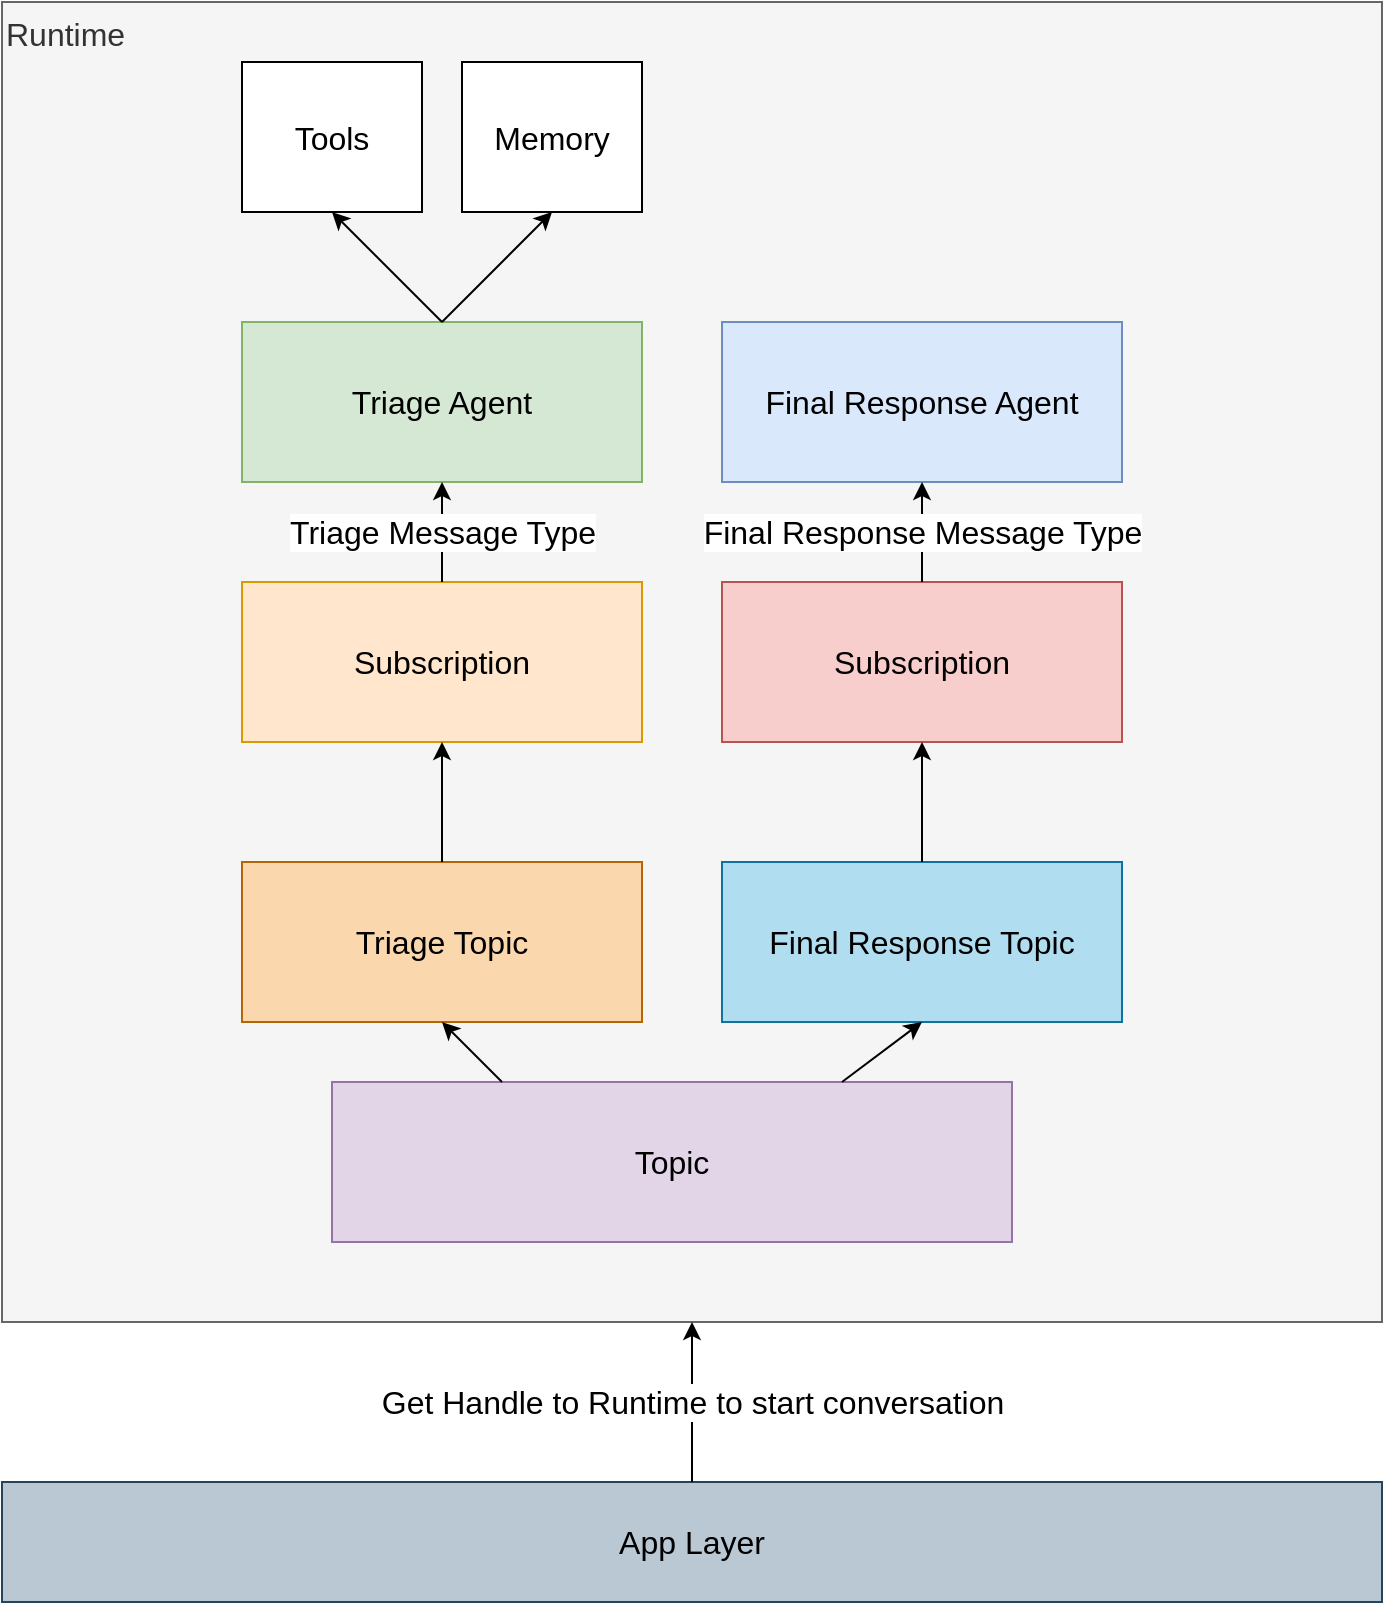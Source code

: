 <mxfile version="24.7.17" pages="3">
  <diagram name="Overview" id="Jriv7haKlUyI29NZ4UYr">
    <mxGraphModel dx="1224" dy="1133" grid="1" gridSize="10" guides="1" tooltips="1" connect="1" arrows="1" fold="1" page="1" pageScale="1" pageWidth="850" pageHeight="1100" math="0" shadow="0">
      <root>
        <mxCell id="0" />
        <mxCell id="1" parent="0" />
        <mxCell id="6SRSQAB02243tfu-Vfgq-1" value="Runtime" style="rounded=0;whiteSpace=wrap;html=1;verticalAlign=top;align=left;fillColor=#f5f5f5;strokeColor=#666666;fontColor=#333333;fontSize=16;" vertex="1" parent="1">
          <mxGeometry x="80" y="60" width="690" height="660" as="geometry" />
        </mxCell>
        <mxCell id="6SRSQAB02243tfu-Vfgq-3" value="Topic" style="rounded=0;whiteSpace=wrap;html=1;fillColor=#e1d5e7;strokeColor=#9673a6;fontSize=16;" vertex="1" parent="1">
          <mxGeometry x="245" y="600" width="340" height="80" as="geometry" />
        </mxCell>
        <mxCell id="6SRSQAB02243tfu-Vfgq-4" value="Triage Topic" style="rounded=0;whiteSpace=wrap;html=1;fillColor=#fad7ac;strokeColor=#b46504;fontSize=16;" vertex="1" parent="1">
          <mxGeometry x="200" y="490" width="200" height="80" as="geometry" />
        </mxCell>
        <mxCell id="6SRSQAB02243tfu-Vfgq-5" value="Final Response Topic" style="rounded=0;whiteSpace=wrap;html=1;fillColor=#b1ddf0;strokeColor=#10739e;fontSize=16;" vertex="1" parent="1">
          <mxGeometry x="440" y="490" width="200" height="80" as="geometry" />
        </mxCell>
        <mxCell id="6SRSQAB02243tfu-Vfgq-7" value="Triage Agent" style="rounded=0;whiteSpace=wrap;html=1;fillColor=#d5e8d4;strokeColor=#82b366;fontSize=16;" vertex="1" parent="1">
          <mxGeometry x="200" y="220" width="200" height="80" as="geometry" />
        </mxCell>
        <mxCell id="6SRSQAB02243tfu-Vfgq-8" value="Subscription" style="rounded=0;whiteSpace=wrap;html=1;fillColor=#ffe6cc;strokeColor=#d79b00;fontSize=16;" vertex="1" parent="1">
          <mxGeometry x="200" y="350" width="200" height="80" as="geometry" />
        </mxCell>
        <mxCell id="6SRSQAB02243tfu-Vfgq-11" value="" style="endArrow=classic;html=1;rounded=0;entryX=0.5;entryY=1;entryDx=0;entryDy=0;exitX=0.25;exitY=0;exitDx=0;exitDy=0;fontSize=16;" edge="1" parent="1" source="6SRSQAB02243tfu-Vfgq-3" target="6SRSQAB02243tfu-Vfgq-4">
          <mxGeometry width="50" height="50" relative="1" as="geometry">
            <mxPoint x="390" y="600" as="sourcePoint" />
            <mxPoint x="283" y="570" as="targetPoint" />
          </mxGeometry>
        </mxCell>
        <mxCell id="6SRSQAB02243tfu-Vfgq-12" value="" style="endArrow=classic;html=1;rounded=0;exitX=0.75;exitY=0;exitDx=0;exitDy=0;entryX=0.5;entryY=1;entryDx=0;entryDy=0;fontSize=16;" edge="1" parent="1" source="6SRSQAB02243tfu-Vfgq-3" target="6SRSQAB02243tfu-Vfgq-5">
          <mxGeometry width="50" height="50" relative="1" as="geometry">
            <mxPoint x="390" y="600" as="sourcePoint" />
            <mxPoint x="440" y="550" as="targetPoint" />
          </mxGeometry>
        </mxCell>
        <mxCell id="6SRSQAB02243tfu-Vfgq-13" value="" style="endArrow=classic;html=1;rounded=0;exitX=0.5;exitY=0;exitDx=0;exitDy=0;entryX=0.5;entryY=1;entryDx=0;entryDy=0;fontSize=16;" edge="1" parent="1" source="6SRSQAB02243tfu-Vfgq-4" target="6SRSQAB02243tfu-Vfgq-8">
          <mxGeometry width="50" height="50" relative="1" as="geometry">
            <mxPoint x="300" y="450" as="sourcePoint" />
            <mxPoint x="440" y="510" as="targetPoint" />
          </mxGeometry>
        </mxCell>
        <mxCell id="6SRSQAB02243tfu-Vfgq-14" value="Triage Message Type" style="endArrow=classic;html=1;rounded=0;exitX=0.5;exitY=0;exitDx=0;exitDy=0;entryX=0.5;entryY=1;entryDx=0;entryDy=0;fontSize=16;" edge="1" parent="1" source="6SRSQAB02243tfu-Vfgq-8" target="6SRSQAB02243tfu-Vfgq-7">
          <mxGeometry width="50" height="50" relative="1" as="geometry">
            <mxPoint x="390" y="600" as="sourcePoint" />
            <mxPoint x="440" y="550" as="targetPoint" />
          </mxGeometry>
        </mxCell>
        <mxCell id="6SRSQAB02243tfu-Vfgq-15" value="Final Response Agent" style="rounded=0;whiteSpace=wrap;html=1;fillColor=#dae8fc;strokeColor=#6c8ebf;fontSize=16;" vertex="1" parent="1">
          <mxGeometry x="440" y="220" width="200" height="80" as="geometry" />
        </mxCell>
        <mxCell id="6SRSQAB02243tfu-Vfgq-16" value="Subscription" style="rounded=0;whiteSpace=wrap;html=1;fillColor=#f8cecc;strokeColor=#b85450;fontSize=16;" vertex="1" parent="1">
          <mxGeometry x="440" y="350" width="200" height="80" as="geometry" />
        </mxCell>
        <mxCell id="6SRSQAB02243tfu-Vfgq-17" value="" style="endArrow=classic;html=1;rounded=0;exitX=0.5;exitY=0;exitDx=0;exitDy=0;entryX=0.5;entryY=1;entryDx=0;entryDy=0;fontSize=16;" edge="1" parent="1" target="6SRSQAB02243tfu-Vfgq-16">
          <mxGeometry width="50" height="50" relative="1" as="geometry">
            <mxPoint x="540" y="490" as="sourcePoint" />
            <mxPoint x="680" y="510" as="targetPoint" />
          </mxGeometry>
        </mxCell>
        <mxCell id="6SRSQAB02243tfu-Vfgq-18" value="Final Response Message Type" style="endArrow=classic;html=1;rounded=0;exitX=0.5;exitY=0;exitDx=0;exitDy=0;entryX=0.5;entryY=1;entryDx=0;entryDy=0;fontSize=16;" edge="1" parent="1" source="6SRSQAB02243tfu-Vfgq-16" target="6SRSQAB02243tfu-Vfgq-15">
          <mxGeometry width="50" height="50" relative="1" as="geometry">
            <mxPoint x="630" y="600" as="sourcePoint" />
            <mxPoint x="680" y="550" as="targetPoint" />
          </mxGeometry>
        </mxCell>
        <mxCell id="6SRSQAB02243tfu-Vfgq-21" value="App Layer" style="rounded=0;whiteSpace=wrap;html=1;fillColor=#bac8d3;strokeColor=#23445d;fontSize=16;" vertex="1" parent="1">
          <mxGeometry x="80" y="800" width="690" height="60" as="geometry" />
        </mxCell>
        <mxCell id="6SRSQAB02243tfu-Vfgq-22" value="Get Handle to Runtime to start conversation" style="endArrow=classic;html=1;rounded=0;exitX=0.5;exitY=0;exitDx=0;exitDy=0;entryX=0.5;entryY=1;entryDx=0;entryDy=0;fontSize=16;" edge="1" parent="1" source="6SRSQAB02243tfu-Vfgq-21" target="6SRSQAB02243tfu-Vfgq-1">
          <mxGeometry width="50" height="50" relative="1" as="geometry">
            <mxPoint x="390" y="600" as="sourcePoint" />
            <mxPoint x="440" y="550" as="targetPoint" />
          </mxGeometry>
        </mxCell>
        <mxCell id="6SRSQAB02243tfu-Vfgq-25" value="Tools" style="rounded=0;whiteSpace=wrap;html=1;fontSize=16;" vertex="1" parent="1">
          <mxGeometry x="200" y="90" width="90" height="75" as="geometry" />
        </mxCell>
        <mxCell id="6SRSQAB02243tfu-Vfgq-26" value="Memory" style="rounded=0;whiteSpace=wrap;html=1;fontSize=16;" vertex="1" parent="1">
          <mxGeometry x="310" y="90" width="90" height="75" as="geometry" />
        </mxCell>
        <mxCell id="6SRSQAB02243tfu-Vfgq-27" value="" style="endArrow=classic;html=1;rounded=0;exitX=0.5;exitY=0;exitDx=0;exitDy=0;entryX=0.5;entryY=1;entryDx=0;entryDy=0;fontSize=16;" edge="1" parent="1" source="6SRSQAB02243tfu-Vfgq-7" target="6SRSQAB02243tfu-Vfgq-25">
          <mxGeometry width="50" height="50" relative="1" as="geometry">
            <mxPoint x="390" y="580" as="sourcePoint" />
            <mxPoint x="440" y="530" as="targetPoint" />
          </mxGeometry>
        </mxCell>
        <mxCell id="6SRSQAB02243tfu-Vfgq-28" value="" style="endArrow=classic;html=1;rounded=0;exitX=0.5;exitY=0;exitDx=0;exitDy=0;entryX=0.5;entryY=1;entryDx=0;entryDy=0;fontSize=16;" edge="1" parent="1" source="6SRSQAB02243tfu-Vfgq-7" target="6SRSQAB02243tfu-Vfgq-26">
          <mxGeometry width="50" height="50" relative="1" as="geometry">
            <mxPoint x="390" y="580" as="sourcePoint" />
            <mxPoint x="440" y="530" as="targetPoint" />
          </mxGeometry>
        </mxCell>
      </root>
    </mxGraphModel>
  </diagram>
  <diagram id="GMWGArogqKXTZghxhm27" name="Basic Reflection Architecture">
    <mxGraphModel dx="2380" dy="2516" grid="1" gridSize="10" guides="1" tooltips="1" connect="1" arrows="1" fold="1" page="1" pageScale="1" pageWidth="850" pageHeight="1100" math="0" shadow="0">
      <root>
        <mxCell id="0" />
        <mxCell id="1" parent="0" />
        <mxCell id="witdVDeq5JE99Sofo1Yc-1" value="" style="rounded=0;whiteSpace=wrap;html=1;verticalAlign=top;align=left;fillColor=#f5f5f5;strokeColor=#666666;fontColor=#333333;fontSize=16;" vertex="1" parent="1">
          <mxGeometry x="-195" y="-90" width="1390" height="890" as="geometry" />
        </mxCell>
        <mxCell id="witdVDeq5JE99Sofo1Yc-2" value="Runtime" style="rounded=0;whiteSpace=wrap;html=1;fillColor=#e1d5e7;strokeColor=#9673a6;fontSize=16;" vertex="1" parent="1">
          <mxGeometry x="330" y="710" width="340" height="80" as="geometry" />
        </mxCell>
        <mxCell id="witdVDeq5JE99Sofo1Yc-3" value="Group Chat Topic&lt;div&gt;Generic Message Type&lt;/div&gt;" style="rounded=0;whiteSpace=wrap;html=1;fillColor=#fad7ac;strokeColor=#b46504;fontSize=16;" vertex="1" parent="1">
          <mxGeometry x="400" y="570" width="200" height="80" as="geometry" />
        </mxCell>
        <mxCell id="witdVDeq5JE99Sofo1Yc-5" value="RAG Agent with Tools" style="rounded=0;whiteSpace=wrap;html=1;fillColor=#d5e8d4;strokeColor=#82b366;fontSize=16;" vertex="1" parent="1">
          <mxGeometry x="155" y="100" width="200" height="80" as="geometry" />
        </mxCell>
        <mxCell id="witdVDeq5JE99Sofo1Yc-6" value="Group Chat Manager" style="rounded=0;whiteSpace=wrap;html=1;fillColor=#ffe6cc;strokeColor=#d79b00;fontSize=16;" vertex="1" parent="1">
          <mxGeometry x="400" y="440" width="200" height="80" as="geometry" />
        </mxCell>
        <mxCell id="witdVDeq5JE99Sofo1Yc-7" value="" style="endArrow=classic;html=1;rounded=0;entryX=0.5;entryY=1;entryDx=0;entryDy=0;fontSize=16;" edge="1" parent="1" source="witdVDeq5JE99Sofo1Yc-2" target="witdVDeq5JE99Sofo1Yc-3">
          <mxGeometry width="50" height="50" relative="1" as="geometry">
            <mxPoint x="465" y="680" as="sourcePoint" />
            <mxPoint x="358" y="650" as="targetPoint" />
          </mxGeometry>
        </mxCell>
        <mxCell id="witdVDeq5JE99Sofo1Yc-9" value="" style="endArrow=classic;html=1;rounded=0;exitX=0.5;exitY=0;exitDx=0;exitDy=0;entryX=0.5;entryY=1;entryDx=0;entryDy=0;fontSize=16;" edge="1" parent="1" source="witdVDeq5JE99Sofo1Yc-3" target="witdVDeq5JE99Sofo1Yc-6">
          <mxGeometry width="50" height="50" relative="1" as="geometry">
            <mxPoint x="375" y="530" as="sourcePoint" />
            <mxPoint x="515" y="590" as="targetPoint" />
          </mxGeometry>
        </mxCell>
        <mxCell id="witdVDeq5JE99Sofo1Yc-10" value="RAG Agent Message Type" style="endArrow=classic;html=1;rounded=0;exitX=0.5;exitY=0;exitDx=0;exitDy=0;entryX=0.5;entryY=1;entryDx=0;entryDy=0;fontSize=16;" edge="1" parent="1" source="witdVDeq5JE99Sofo1Yc-6" target="witdVDeq5JE99Sofo1Yc-19">
          <mxGeometry width="50" height="50" relative="1" as="geometry">
            <mxPoint x="465" y="680" as="sourcePoint" />
            <mxPoint x="330" y="390" as="targetPoint" />
          </mxGeometry>
        </mxCell>
        <mxCell id="witdVDeq5JE99Sofo1Yc-11" value="Final Response Agent" style="rounded=0;whiteSpace=wrap;html=1;fillColor=#dae8fc;strokeColor=#6c8ebf;fontSize=16;" vertex="1" parent="1">
          <mxGeometry x="620" y="100" width="200" height="80" as="geometry" />
        </mxCell>
        <mxCell id="witdVDeq5JE99Sofo1Yc-12" value="Final Response Topic" style="rounded=0;whiteSpace=wrap;html=1;fillColor=#f8cecc;strokeColor=#b85450;fontSize=16;" vertex="1" parent="1">
          <mxGeometry x="620" y="230" width="200" height="80" as="geometry" />
        </mxCell>
        <mxCell id="witdVDeq5JE99Sofo1Yc-14" value="Final Response Message Type" style="endArrow=classic;html=1;rounded=0;exitX=0.5;exitY=0;exitDx=0;exitDy=0;entryX=0.5;entryY=1;entryDx=0;entryDy=0;fontSize=16;" edge="1" parent="1" source="witdVDeq5JE99Sofo1Yc-12" target="witdVDeq5JE99Sofo1Yc-11">
          <mxGeometry width="50" height="50" relative="1" as="geometry">
            <mxPoint x="790" y="370" as="sourcePoint" />
            <mxPoint x="840" y="320" as="targetPoint" />
          </mxGeometry>
        </mxCell>
        <mxCell id="witdVDeq5JE99Sofo1Yc-15" value="Tools" style="rounded=0;whiteSpace=wrap;html=1;fontSize=16;" vertex="1" parent="1">
          <mxGeometry x="100" y="-50" width="90" height="75" as="geometry" />
        </mxCell>
        <mxCell id="witdVDeq5JE99Sofo1Yc-16" value="Memory" style="rounded=0;whiteSpace=wrap;html=1;fontSize=16;" vertex="1" parent="1">
          <mxGeometry x="210" y="-50" width="90" height="75" as="geometry" />
        </mxCell>
        <mxCell id="witdVDeq5JE99Sofo1Yc-17" value="" style="endArrow=classic;html=1;rounded=0;exitX=0.5;exitY=0;exitDx=0;exitDy=0;entryX=0.5;entryY=1;entryDx=0;entryDy=0;fontSize=16;" edge="1" parent="1" source="witdVDeq5JE99Sofo1Yc-5" target="witdVDeq5JE99Sofo1Yc-15">
          <mxGeometry width="50" height="50" relative="1" as="geometry">
            <mxPoint x="425" y="230" as="sourcePoint" />
            <mxPoint x="475" y="180" as="targetPoint" />
          </mxGeometry>
        </mxCell>
        <mxCell id="witdVDeq5JE99Sofo1Yc-18" value="" style="endArrow=classic;html=1;rounded=0;exitX=0.5;exitY=0;exitDx=0;exitDy=0;entryX=0.5;entryY=1;entryDx=0;entryDy=0;fontSize=16;" edge="1" parent="1" source="witdVDeq5JE99Sofo1Yc-5" target="witdVDeq5JE99Sofo1Yc-16">
          <mxGeometry width="50" height="50" relative="1" as="geometry">
            <mxPoint x="425" y="230" as="sourcePoint" />
            <mxPoint x="475" y="180" as="targetPoint" />
          </mxGeometry>
        </mxCell>
        <mxCell id="witdVDeq5JE99Sofo1Yc-19" value="RAG Agent Subscription" style="rounded=0;whiteSpace=wrap;html=1;fillColor=#dae8fc;strokeColor=#6c8ebf;fontSize=16;" vertex="1" parent="1">
          <mxGeometry x="155" y="230" width="200" height="80" as="geometry" />
        </mxCell>
        <mxCell id="witdVDeq5JE99Sofo1Yc-20" value="&lt;font style=&quot;font-size: 16px;&quot;&gt;RAG Agent Message Type&lt;/font&gt;" style="endArrow=classic;html=1;rounded=0;exitX=0.5;exitY=0;exitDx=0;exitDy=0;entryX=0.5;entryY=1;entryDx=0;entryDy=0;" edge="1" parent="1" source="witdVDeq5JE99Sofo1Yc-19" target="witdVDeq5JE99Sofo1Yc-5">
          <mxGeometry width="50" height="50" relative="1" as="geometry">
            <mxPoint x="450" y="270" as="sourcePoint" />
            <mxPoint x="500" y="220" as="targetPoint" />
          </mxGeometry>
        </mxCell>
        <mxCell id="witdVDeq5JE99Sofo1Yc-21" value="Final Response Message type" style="endArrow=classic;html=1;rounded=0;exitX=1;exitY=0.5;exitDx=0;exitDy=0;entryX=0;entryY=0.5;entryDx=0;entryDy=0;fontSize=16;" edge="1" parent="1" source="witdVDeq5JE99Sofo1Yc-5" target="witdVDeq5JE99Sofo1Yc-12">
          <mxGeometry width="50" height="50" relative="1" as="geometry">
            <mxPoint x="450" y="200" as="sourcePoint" />
            <mxPoint x="500" y="150" as="targetPoint" />
          </mxGeometry>
        </mxCell>
        <mxCell id="witdVDeq5JE99Sofo1Yc-22" value="Shared Queue" style="shape=cylinder3;whiteSpace=wrap;html=1;boundedLbl=1;backgroundOutline=1;size=15;fillColor=#e3c800;strokeColor=#B09500;fontColor=#000000;fontSize=14;" vertex="1" parent="1">
          <mxGeometry x="990" y="100" width="60" height="80" as="geometry" />
        </mxCell>
        <mxCell id="witdVDeq5JE99Sofo1Yc-23" value="App Layer" style="rounded=0;whiteSpace=wrap;html=1;fillColor=#e1d5e7;strokeColor=#9673a6;fontSize=16;" vertex="1" parent="1">
          <mxGeometry x="850" y="710" width="340" height="80" as="geometry" />
        </mxCell>
        <mxCell id="witdVDeq5JE99Sofo1Yc-26" value="Publish final resposne" style="endArrow=classic;html=1;rounded=0;exitX=1;exitY=0.5;exitDx=0;exitDy=0;entryX=0;entryY=0.5;entryDx=0;entryDy=0;entryPerimeter=0;fontSize=16;" edge="1" parent="1" source="witdVDeq5JE99Sofo1Yc-11" target="witdVDeq5JE99Sofo1Yc-22">
          <mxGeometry width="50" height="50" relative="1" as="geometry">
            <mxPoint x="700" y="400" as="sourcePoint" />
            <mxPoint x="750" y="350" as="targetPoint" />
          </mxGeometry>
        </mxCell>
        <mxCell id="witdVDeq5JE99Sofo1Yc-27" value="&lt;font style=&quot;font-size: 16px;&quot;&gt;Subscribe to final response&lt;/font&gt;" style="endArrow=classic;html=1;rounded=0;entryX=0.5;entryY=0;entryDx=0;entryDy=0;exitX=0.5;exitY=1;exitDx=0;exitDy=0;exitPerimeter=0;" edge="1" parent="1" source="witdVDeq5JE99Sofo1Yc-22" target="witdVDeq5JE99Sofo1Yc-23">
          <mxGeometry width="50" height="50" relative="1" as="geometry">
            <mxPoint x="700" y="400" as="sourcePoint" />
            <mxPoint x="750" y="350" as="targetPoint" />
          </mxGeometry>
        </mxCell>
        <mxCell id="witdVDeq5JE99Sofo1Yc-28" value="" style="verticalLabelPosition=bottom;html=1;verticalAlign=top;align=center;strokeColor=none;fillColor=#00BEF2;shape=mxgraph.azure.user;" vertex="1" parent="1">
          <mxGeometry x="-190" y="718" width="47.5" height="50" as="geometry" />
        </mxCell>
        <mxCell id="witdVDeq5JE99Sofo1Yc-29" value="App Layer" style="rounded=0;whiteSpace=wrap;html=1;fillColor=#e1d5e7;strokeColor=#9673a6;fontSize=16;" vertex="1" parent="1">
          <mxGeometry x="-82.5" y="710" width="340" height="80" as="geometry" />
        </mxCell>
        <mxCell id="witdVDeq5JE99Sofo1Yc-30" value="" style="endArrow=classic;html=1;rounded=0;exitX=0.87;exitY=0.65;exitDx=0;exitDy=0;exitPerimeter=0;entryX=0;entryY=0.5;entryDx=0;entryDy=0;" edge="1" parent="1" source="witdVDeq5JE99Sofo1Yc-28" target="witdVDeq5JE99Sofo1Yc-29">
          <mxGeometry width="50" height="50" relative="1" as="geometry">
            <mxPoint x="-130" y="730" as="sourcePoint" />
            <mxPoint x="-80" y="680" as="targetPoint" />
          </mxGeometry>
        </mxCell>
        <mxCell id="23cE8Ws_Wy3yjUBSUBNo-1" value="Model" style="rounded=0;whiteSpace=wrap;html=1;fontSize=16;" vertex="1" parent="1">
          <mxGeometry x="320" y="-50" width="90" height="75" as="geometry" />
        </mxCell>
        <mxCell id="23cE8Ws_Wy3yjUBSUBNo-2" value="" style="endArrow=classic;html=1;rounded=0;entryX=0.5;entryY=1;entryDx=0;entryDy=0;" edge="1" parent="1" target="23cE8Ws_Wy3yjUBSUBNo-1">
          <mxGeometry width="50" height="50" relative="1" as="geometry">
            <mxPoint x="260" y="100" as="sourcePoint" />
            <mxPoint x="470" y="500" as="targetPoint" />
          </mxGeometry>
        </mxCell>
        <mxCell id="Rnxvdkt_snALpao13Xk2-1" value="1" style="ellipse;whiteSpace=wrap;html=1;aspect=fixed;rotation=0;gradientColor=#0057D2;strokeColor=none;gradientDirection=east;fillColor=#2395FF;rounded=0;pointerEvents=0;fontFamily=Helvetica;fontSize=16;fontColor=#FFFFFF;spacingTop=4;spacingBottom=4;spacingLeft=4;spacingRight=4;points=[];fontStyle=1" vertex="1" parent="1">
          <mxGeometry x="-130" y="710" width="30" height="30" as="geometry" />
        </mxCell>
        <mxCell id="Rnxvdkt_snALpao13Xk2-2" value="" style="endArrow=classic;html=1;rounded=0;exitX=1;exitY=0.5;exitDx=0;exitDy=0;entryX=0;entryY=0.5;entryDx=0;entryDy=0;" edge="1" parent="1" source="witdVDeq5JE99Sofo1Yc-29" target="witdVDeq5JE99Sofo1Yc-2">
          <mxGeometry width="50" height="50" relative="1" as="geometry">
            <mxPoint x="400" y="550" as="sourcePoint" />
            <mxPoint x="280" y="750" as="targetPoint" />
          </mxGeometry>
        </mxCell>
        <mxCell id="Rnxvdkt_snALpao13Xk2-3" value="2" style="ellipse;whiteSpace=wrap;html=1;aspect=fixed;rotation=0;gradientColor=#0057D2;strokeColor=none;gradientDirection=east;fillColor=#2395FF;rounded=0;pointerEvents=0;fontFamily=Helvetica;fontSize=16;fontColor=#FFFFFF;spacingTop=4;spacingBottom=4;spacingLeft=4;spacingRight=4;points=[];fontStyle=1" vertex="1" parent="1">
          <mxGeometry x="280" y="710" width="30" height="30" as="geometry" />
        </mxCell>
        <mxCell id="Rnxvdkt_snALpao13Xk2-4" value="3" style="ellipse;whiteSpace=wrap;html=1;aspect=fixed;rotation=0;gradientColor=#0057D2;strokeColor=none;gradientDirection=east;fillColor=#2395FF;rounded=0;pointerEvents=0;fontFamily=Helvetica;fontSize=16;fontColor=#FFFFFF;spacingTop=4;spacingBottom=4;spacingLeft=4;spacingRight=4;points=[];fontStyle=1" vertex="1" parent="1">
          <mxGeometry x="510" y="670" width="30" height="30" as="geometry" />
        </mxCell>
        <mxCell id="Rnxvdkt_snALpao13Xk2-5" value="4" style="ellipse;whiteSpace=wrap;html=1;aspect=fixed;rotation=0;gradientColor=#0057D2;strokeColor=none;gradientDirection=east;fillColor=#2395FF;rounded=0;pointerEvents=0;fontFamily=Helvetica;fontSize=16;fontColor=#FFFFFF;spacingTop=4;spacingBottom=4;spacingLeft=4;spacingRight=4;points=[];fontStyle=1" vertex="1" parent="1">
          <mxGeometry x="380" y="320" width="30" height="30" as="geometry" />
        </mxCell>
        <mxCell id="Rnxvdkt_snALpao13Xk2-6" value="5" style="ellipse;whiteSpace=wrap;html=1;aspect=fixed;rotation=0;gradientColor=#0057D2;strokeColor=none;gradientDirection=east;fillColor=#2395FF;rounded=0;pointerEvents=0;fontFamily=Helvetica;fontSize=16;fontColor=#FFFFFF;spacingTop=4;spacingBottom=4;spacingLeft=4;spacingRight=4;points=[];fontStyle=1" vertex="1" parent="1">
          <mxGeometry x="480" y="160" width="30" height="30" as="geometry" />
        </mxCell>
        <mxCell id="Rnxvdkt_snALpao13Xk2-7" value="6" style="ellipse;whiteSpace=wrap;html=1;aspect=fixed;rotation=0;gradientColor=#0057D2;strokeColor=none;gradientDirection=east;fillColor=#2395FF;rounded=0;pointerEvents=0;fontFamily=Helvetica;fontSize=16;fontColor=#FFFFFF;spacingTop=4;spacingBottom=4;spacingLeft=4;spacingRight=4;points=[];fontStyle=1" vertex="1" parent="1">
          <mxGeometry x="1030" y="360" width="30" height="30" as="geometry" />
        </mxCell>
      </root>
    </mxGraphModel>
  </diagram>
  <diagram name="Group Chat Flow" id="xf6dDxcTsh0-OO8BIodC">
    <mxGraphModel dx="2290" dy="2433" grid="1" gridSize="10" guides="1" tooltips="1" connect="1" arrows="1" fold="1" page="1" pageScale="1" pageWidth="850" pageHeight="1100" math="0" shadow="0">
      <root>
        <mxCell id="2vTPDlP_ir3RhMunH7Ak-0" />
        <mxCell id="2vTPDlP_ir3RhMunH7Ak-1" parent="2vTPDlP_ir3RhMunH7Ak-0" />
        <mxCell id="2vTPDlP_ir3RhMunH7Ak-2" value="" style="rounded=0;whiteSpace=wrap;html=1;verticalAlign=top;align=left;fillColor=#f5f5f5;strokeColor=#666666;fontColor=#333333;fontSize=16;" vertex="1" parent="2vTPDlP_ir3RhMunH7Ak-1">
          <mxGeometry x="-195" y="-250" width="1905" height="1050" as="geometry" />
        </mxCell>
        <mxCell id="2vTPDlP_ir3RhMunH7Ak-3" value="Runtime" style="rounded=0;whiteSpace=wrap;html=1;fillColor=#e1d5e7;strokeColor=#9673a6;fontSize=16;" vertex="1" parent="2vTPDlP_ir3RhMunH7Ak-1">
          <mxGeometry x="385" y="710" width="340" height="80" as="geometry" />
        </mxCell>
        <mxCell id="2vTPDlP_ir3RhMunH7Ak-4" value="Group Chat Topic&lt;div&gt;Generic Message Type&lt;/div&gt;" style="rounded=0;whiteSpace=wrap;html=1;fillColor=#fad7ac;strokeColor=#b46504;fontSize=16;" vertex="1" parent="2vTPDlP_ir3RhMunH7Ak-1">
          <mxGeometry x="455" y="570" width="200" height="80" as="geometry" />
        </mxCell>
        <mxCell id="2vTPDlP_ir3RhMunH7Ak-5" value="Account Info Agent with Tools" style="rounded=0;whiteSpace=wrap;html=1;fillColor=#d5e8d4;strokeColor=#82b366;fontSize=16;" vertex="1" parent="2vTPDlP_ir3RhMunH7Ak-1">
          <mxGeometry x="91.5" y="-40" width="200" height="80" as="geometry" />
        </mxCell>
        <mxCell id="2vTPDlP_ir3RhMunH7Ak-6" value="LLM Powered Router" style="rounded=0;whiteSpace=wrap;html=1;fillColor=#ffe6cc;strokeColor=#d79b00;fontSize=16;" vertex="1" parent="2vTPDlP_ir3RhMunH7Ak-1">
          <mxGeometry x="455" y="440" width="200" height="80" as="geometry" />
        </mxCell>
        <mxCell id="2vTPDlP_ir3RhMunH7Ak-7" value="" style="endArrow=classic;html=1;rounded=0;entryX=0.5;entryY=1;entryDx=0;entryDy=0;fontSize=16;" edge="1" parent="2vTPDlP_ir3RhMunH7Ak-1" source="2vTPDlP_ir3RhMunH7Ak-3" target="2vTPDlP_ir3RhMunH7Ak-4">
          <mxGeometry width="50" height="50" relative="1" as="geometry">
            <mxPoint x="520" y="680" as="sourcePoint" />
            <mxPoint x="413" y="650" as="targetPoint" />
          </mxGeometry>
        </mxCell>
        <mxCell id="2vTPDlP_ir3RhMunH7Ak-8" value="" style="endArrow=classic;html=1;rounded=0;exitX=0.5;exitY=0;exitDx=0;exitDy=0;entryX=0.5;entryY=1;entryDx=0;entryDy=0;fontSize=16;" edge="1" parent="2vTPDlP_ir3RhMunH7Ak-1" source="2vTPDlP_ir3RhMunH7Ak-4" target="2vTPDlP_ir3RhMunH7Ak-6">
          <mxGeometry width="50" height="50" relative="1" as="geometry">
            <mxPoint x="430" y="530" as="sourcePoint" />
            <mxPoint x="570" y="590" as="targetPoint" />
          </mxGeometry>
        </mxCell>
        <mxCell id="2vTPDlP_ir3RhMunH7Ak-10" value="Final Response Agent" style="rounded=0;whiteSpace=wrap;html=1;fillColor=#dae8fc;strokeColor=#6c8ebf;fontSize=16;" vertex="1" parent="2vTPDlP_ir3RhMunH7Ak-1">
          <mxGeometry x="772.5" y="-40" width="200" height="80" as="geometry" />
        </mxCell>
        <mxCell id="2vTPDlP_ir3RhMunH7Ak-11" value="Final Response Topic" style="rounded=0;whiteSpace=wrap;html=1;fillColor=#dae8fc;strokeColor=#6c8ebf;fontSize=16;" vertex="1" parent="2vTPDlP_ir3RhMunH7Ak-1">
          <mxGeometry x="772.5" y="90" width="200" height="80" as="geometry" />
        </mxCell>
        <mxCell id="2vTPDlP_ir3RhMunH7Ak-12" value="Final Response Message Type" style="endArrow=classic;html=1;rounded=0;exitX=0.5;exitY=0;exitDx=0;exitDy=0;entryX=0.5;entryY=1;entryDx=0;entryDy=0;fontSize=16;" edge="1" parent="2vTPDlP_ir3RhMunH7Ak-1" source="2vTPDlP_ir3RhMunH7Ak-11" target="2vTPDlP_ir3RhMunH7Ak-10">
          <mxGeometry width="50" height="50" relative="1" as="geometry">
            <mxPoint x="942.5" y="230" as="sourcePoint" />
            <mxPoint x="992.5" y="180" as="targetPoint" />
          </mxGeometry>
        </mxCell>
        <mxCell id="2vTPDlP_ir3RhMunH7Ak-13" value="Tools" style="rounded=0;whiteSpace=wrap;html=1;fontSize=16;" vertex="1" parent="2vTPDlP_ir3RhMunH7Ak-1">
          <mxGeometry x="34" y="-190" width="90" height="75" as="geometry" />
        </mxCell>
        <mxCell id="2vTPDlP_ir3RhMunH7Ak-14" value="Memory" style="rounded=0;whiteSpace=wrap;html=1;fontSize=16;" vertex="1" parent="2vTPDlP_ir3RhMunH7Ak-1">
          <mxGeometry x="144" y="-190" width="90" height="75" as="geometry" />
        </mxCell>
        <mxCell id="2vTPDlP_ir3RhMunH7Ak-15" value="" style="endArrow=classic;html=1;rounded=0;exitX=0.5;exitY=0;exitDx=0;exitDy=0;entryX=0.5;entryY=1;entryDx=0;entryDy=0;fontSize=16;" edge="1" parent="2vTPDlP_ir3RhMunH7Ak-1" source="2vTPDlP_ir3RhMunH7Ak-5" target="2vTPDlP_ir3RhMunH7Ak-13">
          <mxGeometry width="50" height="50" relative="1" as="geometry">
            <mxPoint x="361.5" y="90" as="sourcePoint" />
            <mxPoint x="411.5" y="40" as="targetPoint" />
          </mxGeometry>
        </mxCell>
        <mxCell id="2vTPDlP_ir3RhMunH7Ak-16" value="" style="endArrow=classic;html=1;rounded=0;exitX=0.5;exitY=0;exitDx=0;exitDy=0;entryX=0.5;entryY=1;entryDx=0;entryDy=0;fontSize=16;" edge="1" parent="2vTPDlP_ir3RhMunH7Ak-1" source="2vTPDlP_ir3RhMunH7Ak-5" target="2vTPDlP_ir3RhMunH7Ak-14">
          <mxGeometry width="50" height="50" relative="1" as="geometry">
            <mxPoint x="361.5" y="90" as="sourcePoint" />
            <mxPoint x="411.5" y="40" as="targetPoint" />
          </mxGeometry>
        </mxCell>
        <mxCell id="2vTPDlP_ir3RhMunH7Ak-17" value="Account Info Topic" style="rounded=0;whiteSpace=wrap;html=1;fillColor=#d5e8d4;strokeColor=#82b366;fontSize=16;" vertex="1" parent="2vTPDlP_ir3RhMunH7Ak-1">
          <mxGeometry x="91.5" y="90" width="200" height="80" as="geometry" />
        </mxCell>
        <mxCell id="2vTPDlP_ir3RhMunH7Ak-18" value="&lt;font style=&quot;font-size: 16px;&quot;&gt;RAG Agent Message Type&lt;/font&gt;" style="endArrow=classic;html=1;rounded=0;exitX=0.5;exitY=0;exitDx=0;exitDy=0;entryX=0.5;entryY=1;entryDx=0;entryDy=0;" edge="1" parent="2vTPDlP_ir3RhMunH7Ak-1" source="2vTPDlP_ir3RhMunH7Ak-17" target="2vTPDlP_ir3RhMunH7Ak-5">
          <mxGeometry width="50" height="50" relative="1" as="geometry">
            <mxPoint x="386.5" y="130" as="sourcePoint" />
            <mxPoint x="436.5" y="80" as="targetPoint" />
          </mxGeometry>
        </mxCell>
        <mxCell id="2vTPDlP_ir3RhMunH7Ak-20" value="Shared Queue" style="shape=cylinder3;whiteSpace=wrap;html=1;boundedLbl=1;backgroundOutline=1;size=15;fillColor=#e3c800;strokeColor=#B09500;fontColor=#000000;fontSize=14;" vertex="1" parent="2vTPDlP_ir3RhMunH7Ak-1">
          <mxGeometry x="1130" y="100" width="60" height="80" as="geometry" />
        </mxCell>
        <mxCell id="2vTPDlP_ir3RhMunH7Ak-21" value="App Layer" style="rounded=0;whiteSpace=wrap;html=1;fillColor=#e1d5e7;strokeColor=#9673a6;fontSize=16;" vertex="1" parent="2vTPDlP_ir3RhMunH7Ak-1">
          <mxGeometry x="990" y="710" width="340" height="80" as="geometry" />
        </mxCell>
        <mxCell id="2vTPDlP_ir3RhMunH7Ak-22" value="Publish final resposne" style="endArrow=classic;html=1;rounded=0;exitX=1;exitY=0.5;exitDx=0;exitDy=0;entryX=0;entryY=0.5;entryDx=0;entryDy=0;entryPerimeter=0;fontSize=16;" edge="1" parent="2vTPDlP_ir3RhMunH7Ak-1" source="2vTPDlP_ir3RhMunH7Ak-10" target="2vTPDlP_ir3RhMunH7Ak-20">
          <mxGeometry width="50" height="50" relative="1" as="geometry">
            <mxPoint x="840" y="400" as="sourcePoint" />
            <mxPoint x="890" y="350" as="targetPoint" />
          </mxGeometry>
        </mxCell>
        <mxCell id="2vTPDlP_ir3RhMunH7Ak-23" value="&lt;font style=&quot;font-size: 16px;&quot;&gt;Subscribe to final response&lt;/font&gt;" style="endArrow=classic;html=1;rounded=0;entryX=0.5;entryY=0;entryDx=0;entryDy=0;exitX=0.5;exitY=1;exitDx=0;exitDy=0;exitPerimeter=0;" edge="1" parent="2vTPDlP_ir3RhMunH7Ak-1" source="2vTPDlP_ir3RhMunH7Ak-20" target="2vTPDlP_ir3RhMunH7Ak-21">
          <mxGeometry width="50" height="50" relative="1" as="geometry">
            <mxPoint x="840" y="400" as="sourcePoint" />
            <mxPoint x="890" y="350" as="targetPoint" />
          </mxGeometry>
        </mxCell>
        <mxCell id="2vTPDlP_ir3RhMunH7Ak-24" value="" style="verticalLabelPosition=bottom;html=1;verticalAlign=top;align=center;strokeColor=none;fillColor=#00BEF2;shape=mxgraph.azure.user;" vertex="1" parent="2vTPDlP_ir3RhMunH7Ak-1">
          <mxGeometry x="-180" y="718" width="47.5" height="50" as="geometry" />
        </mxCell>
        <mxCell id="2vTPDlP_ir3RhMunH7Ak-25" value="App Layer" style="rounded=0;whiteSpace=wrap;html=1;fillColor=#e1d5e7;strokeColor=#9673a6;fontSize=16;" vertex="1" parent="2vTPDlP_ir3RhMunH7Ak-1">
          <mxGeometry x="-72.5" y="710" width="340" height="80" as="geometry" />
        </mxCell>
        <mxCell id="2vTPDlP_ir3RhMunH7Ak-26" value="" style="endArrow=classic;html=1;rounded=0;exitX=0.87;exitY=0.65;exitDx=0;exitDy=0;exitPerimeter=0;entryX=0;entryY=0.5;entryDx=0;entryDy=0;" edge="1" parent="2vTPDlP_ir3RhMunH7Ak-1" source="2vTPDlP_ir3RhMunH7Ak-24" target="2vTPDlP_ir3RhMunH7Ak-25">
          <mxGeometry width="50" height="50" relative="1" as="geometry">
            <mxPoint x="-120" y="730" as="sourcePoint" />
            <mxPoint x="-70" y="680" as="targetPoint" />
          </mxGeometry>
        </mxCell>
        <mxCell id="xcpHQfUdlsSOhaUVcR0U-0" value="Transaction Info Agent with Tools" style="rounded=0;whiteSpace=wrap;html=1;fillColor=#d0cee2;strokeColor=#56517e;fontSize=16;" vertex="1" parent="2vTPDlP_ir3RhMunH7Ak-1">
          <mxGeometry x="462.5" y="-40" width="200" height="80" as="geometry" />
        </mxCell>
        <mxCell id="xcpHQfUdlsSOhaUVcR0U-1" value="Transaction Info Topic" style="rounded=0;whiteSpace=wrap;html=1;fillColor=#d0cee2;strokeColor=#56517e;fontSize=16;" vertex="1" parent="2vTPDlP_ir3RhMunH7Ak-1">
          <mxGeometry x="462.5" y="90" width="200" height="80" as="geometry" />
        </mxCell>
        <mxCell id="xcpHQfUdlsSOhaUVcR0U-2" value="&lt;font style=&quot;font-size: 16px;&quot;&gt;RAG Agent Message Type&lt;/font&gt;" style="endArrow=classic;html=1;rounded=0;exitX=0.5;exitY=0;exitDx=0;exitDy=0;entryX=0.5;entryY=1;entryDx=0;entryDy=0;" edge="1" parent="2vTPDlP_ir3RhMunH7Ak-1" source="xcpHQfUdlsSOhaUVcR0U-1" target="xcpHQfUdlsSOhaUVcR0U-0">
          <mxGeometry width="50" height="50" relative="1" as="geometry">
            <mxPoint x="757.5" y="130" as="sourcePoint" />
            <mxPoint x="807.5" y="80" as="targetPoint" />
          </mxGeometry>
        </mxCell>
        <mxCell id="lXL9m71-PEpop8QitX5E-0" value="Group Chat Topic&lt;div&gt;Generic Message Type&lt;/div&gt;" style="rounded=0;whiteSpace=wrap;html=1;fillColor=#fad7ac;strokeColor=#b46504;fontSize=16;" vertex="1" parent="2vTPDlP_ir3RhMunH7Ak-1">
          <mxGeometry x="162.5" y="190" width="810" height="80" as="geometry" />
        </mxCell>
        <mxCell id="lXL9m71-PEpop8QitX5E-1" value="" style="endArrow=classic;html=1;rounded=0;exitX=1;exitY=0.5;exitDx=0;exitDy=0;entryX=0.327;entryY=0.036;entryDx=0;entryDy=0;entryPerimeter=0;edgeStyle=orthogonalEdgeStyle;" edge="1" parent="2vTPDlP_ir3RhMunH7Ak-1" source="2vTPDlP_ir3RhMunH7Ak-5" target="lXL9m71-PEpop8QitX5E-0">
          <mxGeometry width="50" height="50" relative="1" as="geometry">
            <mxPoint x="472.5" y="240" as="sourcePoint" />
            <mxPoint x="522.5" y="190" as="targetPoint" />
          </mxGeometry>
        </mxCell>
        <mxCell id="lXL9m71-PEpop8QitX5E-2" value="" style="endArrow=classic;html=1;rounded=0;exitX=1;exitY=0.5;exitDx=0;exitDy=0;entryX=0.327;entryY=0.036;entryDx=0;entryDy=0;entryPerimeter=0;edgeStyle=orthogonalEdgeStyle;" edge="1" parent="2vTPDlP_ir3RhMunH7Ak-1" source="xcpHQfUdlsSOhaUVcR0U-0">
          <mxGeometry width="50" height="50" relative="1" as="geometry">
            <mxPoint x="662.5" y="-3" as="sourcePoint" />
            <mxPoint x="722.5" y="190" as="targetPoint" />
          </mxGeometry>
        </mxCell>
        <mxCell id="s3wPEh51YyfZ8zX7HlFd-0" value="Model" style="rounded=0;whiteSpace=wrap;html=1;fontSize=16;" vertex="1" parent="2vTPDlP_ir3RhMunH7Ak-1">
          <mxGeometry x="259" y="-190" width="90" height="75" as="geometry" />
        </mxCell>
        <mxCell id="s3wPEh51YyfZ8zX7HlFd-1" value="" style="endArrow=classic;html=1;rounded=0;exitX=0.5;exitY=0;exitDx=0;exitDy=0;entryX=0.5;entryY=1;entryDx=0;entryDy=0;" edge="1" parent="2vTPDlP_ir3RhMunH7Ak-1" source="2vTPDlP_ir3RhMunH7Ak-5" target="s3wPEh51YyfZ8zX7HlFd-0">
          <mxGeometry width="50" height="50" relative="1" as="geometry">
            <mxPoint x="396.5" y="240" as="sourcePoint" />
            <mxPoint x="446.5" y="190" as="targetPoint" />
          </mxGeometry>
        </mxCell>
        <mxCell id="s3wPEh51YyfZ8zX7HlFd-2" value="Memory" style="rounded=0;whiteSpace=wrap;html=1;fontSize=16;" vertex="1" parent="2vTPDlP_ir3RhMunH7Ak-1">
          <mxGeometry x="720" y="365" width="90" height="75" as="geometry" />
        </mxCell>
        <mxCell id="s3wPEh51YyfZ8zX7HlFd-3" value="Model" style="rounded=0;whiteSpace=wrap;html=1;fontSize=16;" vertex="1" parent="2vTPDlP_ir3RhMunH7Ak-1">
          <mxGeometry x="720" y="500" width="90" height="75" as="geometry" />
        </mxCell>
        <mxCell id="s3wPEh51YyfZ8zX7HlFd-4" value="" style="endArrow=classic;html=1;rounded=0;exitX=1;exitY=0.5;exitDx=0;exitDy=0;entryX=0;entryY=0.5;entryDx=0;entryDy=0;" edge="1" parent="2vTPDlP_ir3RhMunH7Ak-1" source="2vTPDlP_ir3RhMunH7Ak-6" target="s3wPEh51YyfZ8zX7HlFd-2">
          <mxGeometry width="50" height="50" relative="1" as="geometry">
            <mxPoint x="460" y="380" as="sourcePoint" />
            <mxPoint x="510" y="330" as="targetPoint" />
          </mxGeometry>
        </mxCell>
        <mxCell id="s3wPEh51YyfZ8zX7HlFd-5" value="" style="endArrow=classic;html=1;rounded=0;entryX=0;entryY=0.5;entryDx=0;entryDy=0;exitX=1;exitY=0.5;exitDx=0;exitDy=0;" edge="1" parent="2vTPDlP_ir3RhMunH7Ak-1" source="2vTPDlP_ir3RhMunH7Ak-6" target="s3wPEh51YyfZ8zX7HlFd-3">
          <mxGeometry width="50" height="50" relative="1" as="geometry">
            <mxPoint x="660" y="480" as="sourcePoint" />
            <mxPoint x="510" y="330" as="targetPoint" />
          </mxGeometry>
        </mxCell>
        <mxCell id="s3wPEh51YyfZ8zX7HlFd-6" value="" style="endArrow=classic;html=1;rounded=0;exitX=0.5;exitY=0;exitDx=0;exitDy=0;entryX=0.5;entryY=1;entryDx=0;entryDy=0;" edge="1" parent="2vTPDlP_ir3RhMunH7Ak-1" source="2vTPDlP_ir3RhMunH7Ak-6" target="2vTPDlP_ir3RhMunH7Ak-17">
          <mxGeometry width="50" height="50" relative="1" as="geometry">
            <mxPoint x="460" y="380" as="sourcePoint" />
            <mxPoint x="510" y="330" as="targetPoint" />
          </mxGeometry>
        </mxCell>
        <mxCell id="s3wPEh51YyfZ8zX7HlFd-7" value="" style="endArrow=classic;html=1;rounded=0;exitX=0.5;exitY=0;exitDx=0;exitDy=0;entryX=0.5;entryY=1;entryDx=0;entryDy=0;" edge="1" parent="2vTPDlP_ir3RhMunH7Ak-1" source="2vTPDlP_ir3RhMunH7Ak-6" target="xcpHQfUdlsSOhaUVcR0U-1">
          <mxGeometry width="50" height="50" relative="1" as="geometry">
            <mxPoint x="460" y="380" as="sourcePoint" />
            <mxPoint x="510" y="330" as="targetPoint" />
          </mxGeometry>
        </mxCell>
        <mxCell id="s3wPEh51YyfZ8zX7HlFd-8" value="&lt;font style=&quot;font-size: 16px;&quot;&gt;Publish Intermediate Result&lt;/font&gt;" style="endArrow=classic;html=1;rounded=0;exitX=0.5;exitY=0;exitDx=0;exitDy=0;entryX=0.5;entryY=1;entryDx=0;entryDy=0;" edge="1" parent="2vTPDlP_ir3RhMunH7Ak-1" source="2vTPDlP_ir3RhMunH7Ak-6" target="2vTPDlP_ir3RhMunH7Ak-11">
          <mxGeometry width="50" height="50" relative="1" as="geometry">
            <mxPoint x="460" y="380" as="sourcePoint" />
            <mxPoint x="510" y="330" as="targetPoint" />
          </mxGeometry>
        </mxCell>
        <mxCell id="s3wPEh51YyfZ8zX7HlFd-15" value="Tools" style="rounded=0;whiteSpace=wrap;html=1;fontSize=16;" vertex="1" parent="2vTPDlP_ir3RhMunH7Ak-1">
          <mxGeometry x="405" y="-190" width="90" height="75" as="geometry" />
        </mxCell>
        <mxCell id="s3wPEh51YyfZ8zX7HlFd-16" value="Memory" style="rounded=0;whiteSpace=wrap;html=1;fontSize=16;" vertex="1" parent="2vTPDlP_ir3RhMunH7Ak-1">
          <mxGeometry x="515" y="-190" width="90" height="75" as="geometry" />
        </mxCell>
        <mxCell id="s3wPEh51YyfZ8zX7HlFd-17" value="" style="endArrow=classic;html=1;rounded=0;exitX=0.5;exitY=0;exitDx=0;exitDy=0;entryX=0.5;entryY=1;entryDx=0;entryDy=0;fontSize=16;" edge="1" parent="2vTPDlP_ir3RhMunH7Ak-1" target="s3wPEh51YyfZ8zX7HlFd-15">
          <mxGeometry width="50" height="50" relative="1" as="geometry">
            <mxPoint x="563" y="-40" as="sourcePoint" />
            <mxPoint x="782.5" y="40" as="targetPoint" />
          </mxGeometry>
        </mxCell>
        <mxCell id="s3wPEh51YyfZ8zX7HlFd-18" value="" style="endArrow=classic;html=1;rounded=0;exitX=0.5;exitY=0;exitDx=0;exitDy=0;entryX=0.5;entryY=1;entryDx=0;entryDy=0;fontSize=16;" edge="1" parent="2vTPDlP_ir3RhMunH7Ak-1" target="s3wPEh51YyfZ8zX7HlFd-16">
          <mxGeometry width="50" height="50" relative="1" as="geometry">
            <mxPoint x="563" y="-40" as="sourcePoint" />
            <mxPoint x="782.5" y="40" as="targetPoint" />
          </mxGeometry>
        </mxCell>
        <mxCell id="s3wPEh51YyfZ8zX7HlFd-19" value="Model" style="rounded=0;whiteSpace=wrap;html=1;fontSize=16;" vertex="1" parent="2vTPDlP_ir3RhMunH7Ak-1">
          <mxGeometry x="630" y="-190" width="90" height="75" as="geometry" />
        </mxCell>
        <mxCell id="s3wPEh51YyfZ8zX7HlFd-20" value="" style="endArrow=classic;html=1;rounded=0;exitX=0.5;exitY=0;exitDx=0;exitDy=0;entryX=0.5;entryY=1;entryDx=0;entryDy=0;" edge="1" parent="2vTPDlP_ir3RhMunH7Ak-1" target="s3wPEh51YyfZ8zX7HlFd-19">
          <mxGeometry width="50" height="50" relative="1" as="geometry">
            <mxPoint x="563" y="-40" as="sourcePoint" />
            <mxPoint x="817.5" y="190" as="targetPoint" />
          </mxGeometry>
        </mxCell>
        <mxCell id="s3wPEh51YyfZ8zX7HlFd-21" value="Model" style="rounded=0;whiteSpace=wrap;html=1;fontSize=16;" vertex="1" parent="2vTPDlP_ir3RhMunH7Ak-1">
          <mxGeometry x="827.5" y="-190" width="90" height="75" as="geometry" />
        </mxCell>
        <mxCell id="s3wPEh51YyfZ8zX7HlFd-22" value="" style="endArrow=classic;html=1;rounded=0;exitX=0.5;exitY=0;exitDx=0;exitDy=0;entryX=0.5;entryY=1;entryDx=0;entryDy=0;" edge="1" parent="2vTPDlP_ir3RhMunH7Ak-1" source="2vTPDlP_ir3RhMunH7Ak-10" target="s3wPEh51YyfZ8zX7HlFd-21">
          <mxGeometry width="50" height="50" relative="1" as="geometry">
            <mxPoint x="460" y="380" as="sourcePoint" />
            <mxPoint x="510" y="330" as="targetPoint" />
          </mxGeometry>
        </mxCell>
        <mxCell id="RoWiW16t4evNCmA_T3fj-0" value="" style="endArrow=classic;html=1;rounded=0;exitX=1;exitY=0.5;exitDx=0;exitDy=0;entryX=0;entryY=0.5;entryDx=0;entryDy=0;" edge="1" parent="2vTPDlP_ir3RhMunH7Ak-1" source="2vTPDlP_ir3RhMunH7Ak-25" target="2vTPDlP_ir3RhMunH7Ak-3">
          <mxGeometry width="50" height="50" relative="1" as="geometry">
            <mxPoint x="460" y="380" as="sourcePoint" />
            <mxPoint x="510" y="330" as="targetPoint" />
          </mxGeometry>
        </mxCell>
        <mxCell id="RoWiW16t4evNCmA_T3fj-1" value="1" style="ellipse;whiteSpace=wrap;html=1;aspect=fixed;rotation=0;gradientColor=#0057D2;strokeColor=none;gradientDirection=east;fillColor=#2395FF;rounded=0;pointerEvents=0;fontFamily=Helvetica;fontSize=16;fontColor=#FFFFFF;spacingTop=4;spacingBottom=4;spacingLeft=4;spacingRight=4;points=[];fontStyle=1" vertex="1" parent="2vTPDlP_ir3RhMunH7Ak-1">
          <mxGeometry x="-120" y="710" width="30" height="30" as="geometry" />
        </mxCell>
        <mxCell id="RoWiW16t4evNCmA_T3fj-2" value="2" style="ellipse;whiteSpace=wrap;html=1;aspect=fixed;rotation=0;gradientColor=#0057D2;strokeColor=none;gradientDirection=east;fillColor=#2395FF;rounded=0;pointerEvents=0;fontFamily=Helvetica;fontSize=16;fontColor=#FFFFFF;spacingTop=4;spacingBottom=4;spacingLeft=4;spacingRight=4;points=[];fontStyle=1" vertex="1" parent="2vTPDlP_ir3RhMunH7Ak-1">
          <mxGeometry x="310" y="710" width="30" height="30" as="geometry" />
        </mxCell>
        <mxCell id="RoWiW16t4evNCmA_T3fj-3" value="3" style="ellipse;whiteSpace=wrap;html=1;aspect=fixed;rotation=0;gradientColor=#0057D2;strokeColor=none;gradientDirection=east;fillColor=#2395FF;rounded=0;pointerEvents=0;fontFamily=Helvetica;fontSize=16;fontColor=#FFFFFF;spacingTop=4;spacingBottom=4;spacingLeft=4;spacingRight=4;points=[];fontStyle=1" vertex="1" parent="2vTPDlP_ir3RhMunH7Ak-1">
          <mxGeometry x="570" y="660" width="30" height="30" as="geometry" />
        </mxCell>
        <mxCell id="RoWiW16t4evNCmA_T3fj-4" value="4" style="ellipse;whiteSpace=wrap;html=1;aspect=fixed;rotation=0;gradientColor=#0057D2;strokeColor=none;gradientDirection=east;fillColor=#2395FF;rounded=0;pointerEvents=0;fontFamily=Helvetica;fontSize=16;fontColor=#FFFFFF;spacingTop=4;spacingBottom=4;spacingLeft=4;spacingRight=4;points=[];fontStyle=1" vertex="1" parent="2vTPDlP_ir3RhMunH7Ak-1">
          <mxGeometry x="470" y="340" width="30" height="30" as="geometry" />
        </mxCell>
        <mxCell id="RoWiW16t4evNCmA_T3fj-5" value="4" style="ellipse;whiteSpace=wrap;html=1;aspect=fixed;rotation=0;gradientColor=#0057D2;strokeColor=none;gradientDirection=east;fillColor=#2395FF;rounded=0;pointerEvents=0;fontFamily=Helvetica;fontSize=16;fontColor=#FFFFFF;spacingTop=4;spacingBottom=4;spacingLeft=4;spacingRight=4;points=[];fontStyle=1" vertex="1" parent="2vTPDlP_ir3RhMunH7Ak-1">
          <mxGeometry x="570" y="340" width="30" height="30" as="geometry" />
        </mxCell>
        <mxCell id="RoWiW16t4evNCmA_T3fj-6" value="4" style="ellipse;whiteSpace=wrap;html=1;aspect=fixed;rotation=0;gradientColor=#0057D2;strokeColor=none;gradientDirection=east;fillColor=#2395FF;rounded=0;pointerEvents=0;fontFamily=Helvetica;fontSize=16;fontColor=#FFFFFF;spacingTop=4;spacingBottom=4;spacingLeft=4;spacingRight=4;points=[];fontStyle=1" vertex="1" parent="2vTPDlP_ir3RhMunH7Ak-1">
          <mxGeometry x="670" y="340" width="30" height="30" as="geometry" />
        </mxCell>
        <mxCell id="RoWiW16t4evNCmA_T3fj-7" value="5" style="ellipse;whiteSpace=wrap;html=1;aspect=fixed;rotation=0;gradientColor=#0057D2;strokeColor=none;gradientDirection=east;fillColor=#2395FF;rounded=0;pointerEvents=0;fontFamily=Helvetica;fontSize=16;fontColor=#FFFFFF;spacingTop=4;spacingBottom=4;spacingLeft=4;spacingRight=4;points=[];fontStyle=1" vertex="1" parent="2vTPDlP_ir3RhMunH7Ak-1">
          <mxGeometry x="385" y="40" width="30" height="30" as="geometry" />
        </mxCell>
        <mxCell id="RoWiW16t4evNCmA_T3fj-8" value="5" style="ellipse;whiteSpace=wrap;html=1;aspect=fixed;rotation=0;gradientColor=#0057D2;strokeColor=none;gradientDirection=east;fillColor=#2395FF;rounded=0;pointerEvents=0;fontFamily=Helvetica;fontSize=16;fontColor=#FFFFFF;spacingTop=4;spacingBottom=4;spacingLeft=4;spacingRight=4;points=[];fontStyle=1" vertex="1" parent="2vTPDlP_ir3RhMunH7Ak-1">
          <mxGeometry x="680" y="40" width="30" height="30" as="geometry" />
        </mxCell>
        <mxCell id="RoWiW16t4evNCmA_T3fj-9" value="5" style="ellipse;whiteSpace=wrap;html=1;aspect=fixed;rotation=0;gradientColor=#0057D2;strokeColor=none;gradientDirection=east;fillColor=#2395FF;rounded=0;pointerEvents=0;fontFamily=Helvetica;fontSize=16;fontColor=#FFFFFF;spacingTop=4;spacingBottom=4;spacingLeft=4;spacingRight=4;points=[];fontStyle=1" vertex="1" parent="2vTPDlP_ir3RhMunH7Ak-1">
          <mxGeometry x="1040" y="100" width="30" height="30" as="geometry" />
        </mxCell>
        <mxCell id="RoWiW16t4evNCmA_T3fj-10" value="6" style="ellipse;whiteSpace=wrap;html=1;aspect=fixed;rotation=0;gradientColor=#0057D2;strokeColor=none;gradientDirection=east;fillColor=#2395FF;rounded=0;pointerEvents=0;fontFamily=Helvetica;fontSize=16;fontColor=#FFFFFF;spacingTop=4;spacingBottom=4;spacingLeft=4;spacingRight=4;points=[];fontStyle=1" vertex="1" parent="2vTPDlP_ir3RhMunH7Ak-1">
          <mxGeometry x="1120" y="370" width="30" height="30" as="geometry" />
        </mxCell>
      </root>
    </mxGraphModel>
  </diagram>
</mxfile>
